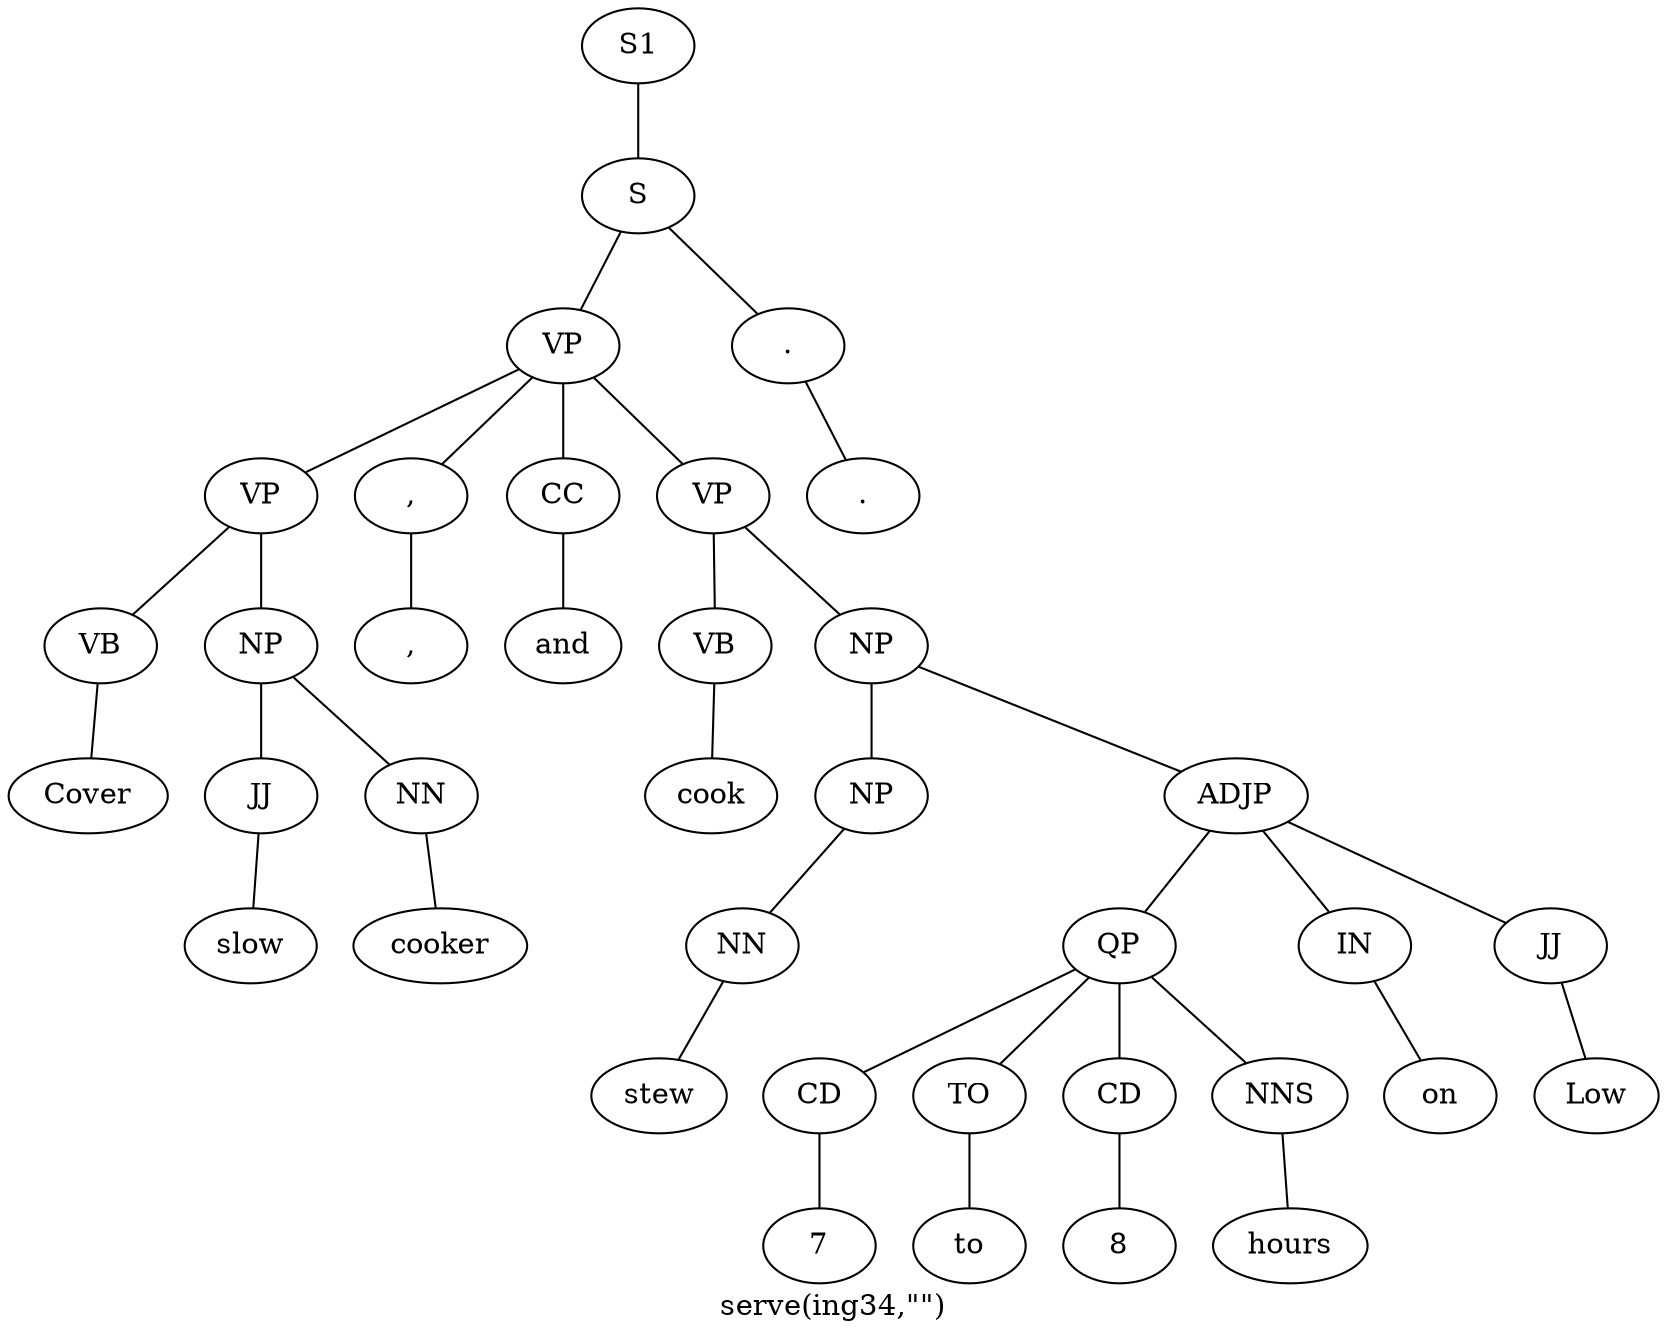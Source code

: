 graph SyntaxGraph {
	label = "serve(ing34,\"\")";
	Node0 [label="S1"];
	Node1 [label="S"];
	Node2 [label="VP"];
	Node3 [label="VP"];
	Node4 [label="VB"];
	Node5 [label="Cover"];
	Node6 [label="NP"];
	Node7 [label="JJ"];
	Node8 [label="slow"];
	Node9 [label="NN"];
	Node10 [label="cooker"];
	Node11 [label=","];
	Node12 [label=","];
	Node13 [label="CC"];
	Node14 [label="and"];
	Node15 [label="VP"];
	Node16 [label="VB"];
	Node17 [label="cook"];
	Node18 [label="NP"];
	Node19 [label="NP"];
	Node20 [label="NN"];
	Node21 [label="stew"];
	Node22 [label="ADJP"];
	Node23 [label="QP"];
	Node24 [label="CD"];
	Node25 [label="7"];
	Node26 [label="TO"];
	Node27 [label="to"];
	Node28 [label="CD"];
	Node29 [label="8"];
	Node30 [label="NNS"];
	Node31 [label="hours"];
	Node32 [label="IN"];
	Node33 [label="on"];
	Node34 [label="JJ"];
	Node35 [label="Low"];
	Node36 [label="."];
	Node37 [label="."];

	Node0 -- Node1;
	Node1 -- Node2;
	Node1 -- Node36;
	Node2 -- Node3;
	Node2 -- Node11;
	Node2 -- Node13;
	Node2 -- Node15;
	Node3 -- Node4;
	Node3 -- Node6;
	Node4 -- Node5;
	Node6 -- Node7;
	Node6 -- Node9;
	Node7 -- Node8;
	Node9 -- Node10;
	Node11 -- Node12;
	Node13 -- Node14;
	Node15 -- Node16;
	Node15 -- Node18;
	Node16 -- Node17;
	Node18 -- Node19;
	Node18 -- Node22;
	Node19 -- Node20;
	Node20 -- Node21;
	Node22 -- Node23;
	Node22 -- Node32;
	Node22 -- Node34;
	Node23 -- Node24;
	Node23 -- Node26;
	Node23 -- Node28;
	Node23 -- Node30;
	Node24 -- Node25;
	Node26 -- Node27;
	Node28 -- Node29;
	Node30 -- Node31;
	Node32 -- Node33;
	Node34 -- Node35;
	Node36 -- Node37;
}